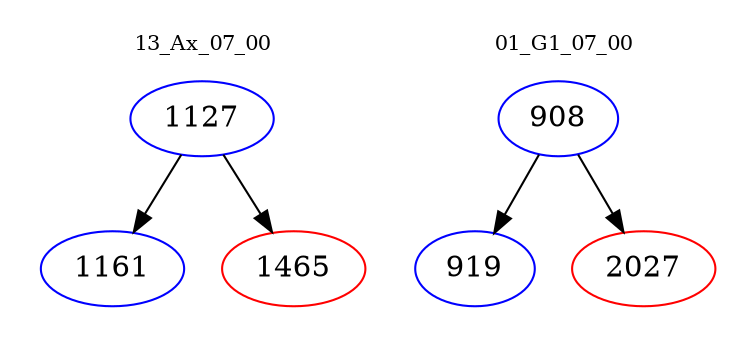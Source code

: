 digraph{
subgraph cluster_0 {
color = white
label = "13_Ax_07_00";
fontsize=10;
T0_1127 [label="1127", color="blue"]
T0_1127 -> T0_1161 [color="black"]
T0_1161 [label="1161", color="blue"]
T0_1127 -> T0_1465 [color="black"]
T0_1465 [label="1465", color="red"]
}
subgraph cluster_1 {
color = white
label = "01_G1_07_00";
fontsize=10;
T1_908 [label="908", color="blue"]
T1_908 -> T1_919 [color="black"]
T1_919 [label="919", color="blue"]
T1_908 -> T1_2027 [color="black"]
T1_2027 [label="2027", color="red"]
}
}
